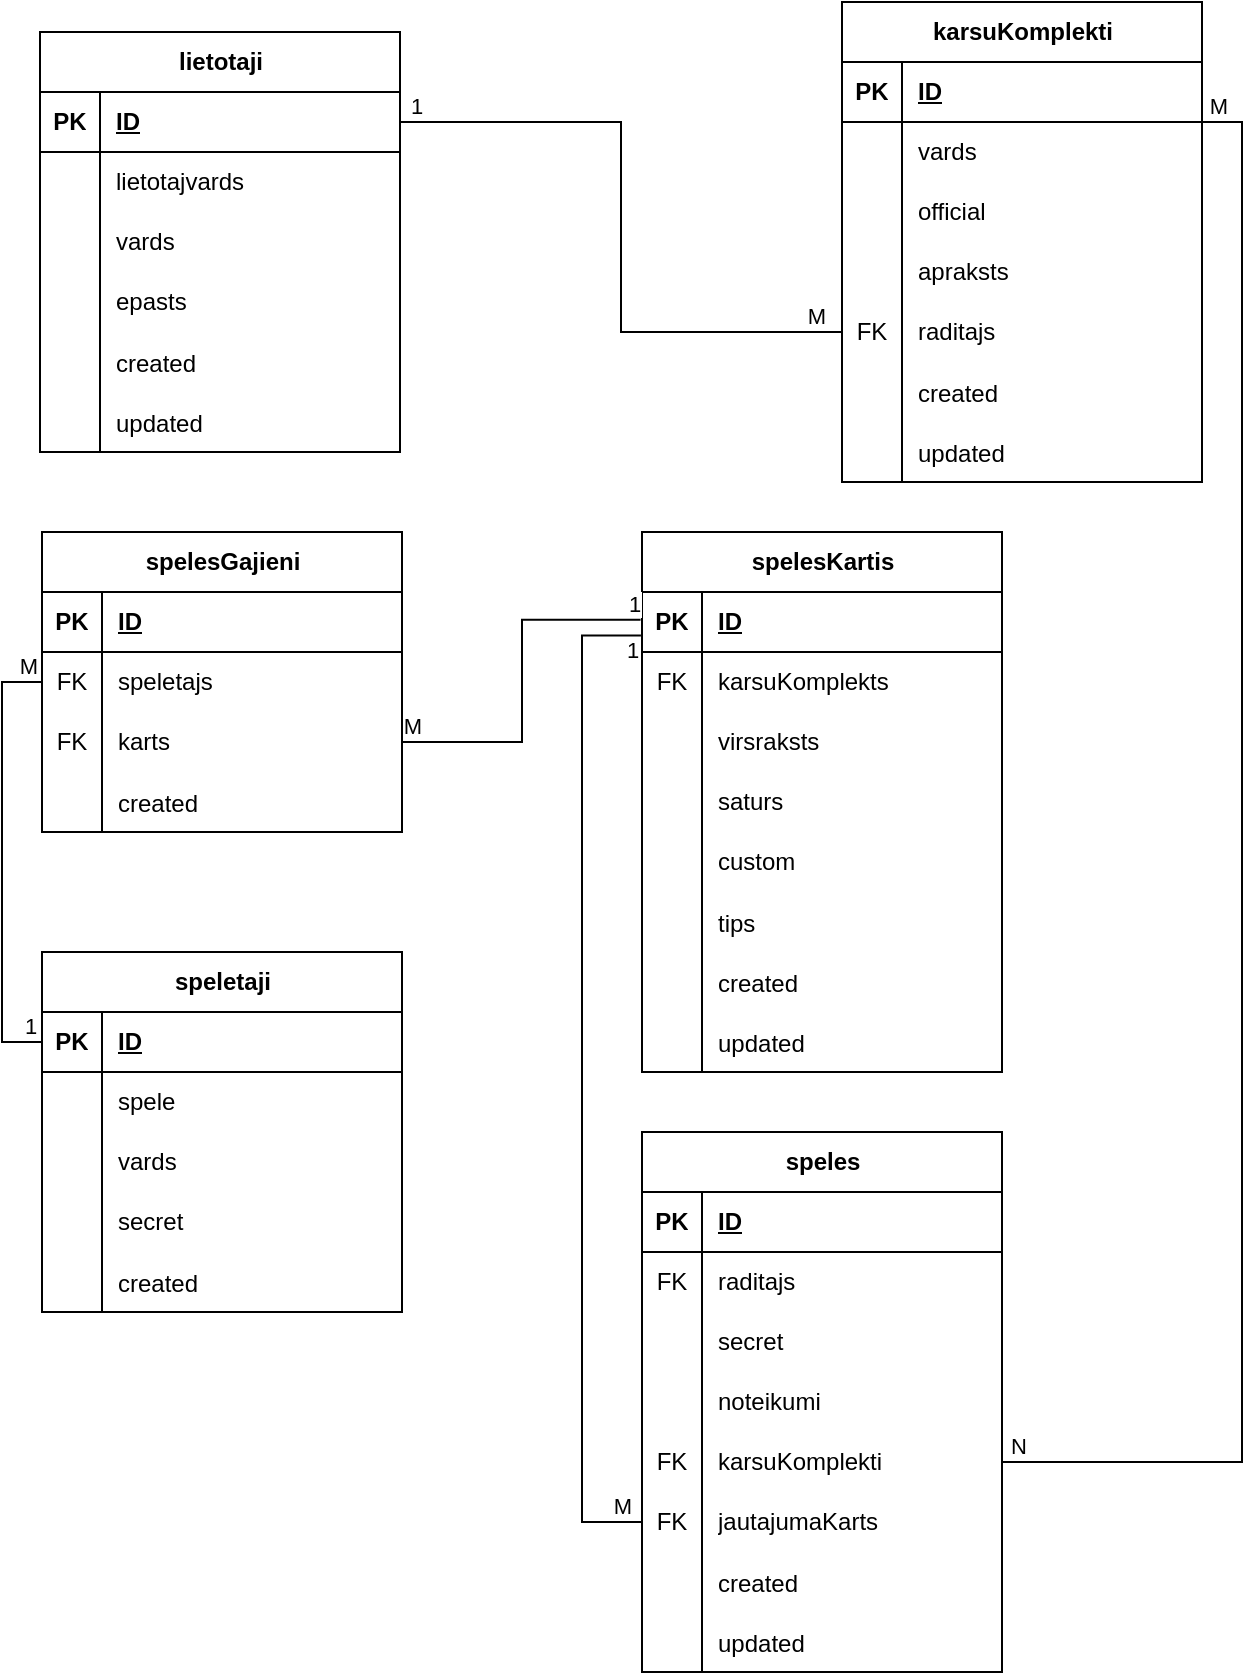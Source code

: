 <mxfile version="22.1.3" type="github">
  <diagram name="Page-1" id="EXvk1av4QzbM2JEnsB6L">
    <mxGraphModel dx="2049" dy="1174" grid="1" gridSize="10" guides="1" tooltips="1" connect="1" arrows="1" fold="1" page="1" pageScale="1" pageWidth="850" pageHeight="1100" math="0" shadow="0">
      <root>
        <mxCell id="0" />
        <mxCell id="1" parent="0" />
        <mxCell id="kJWyibOZ3onQmfDaFKH7-1" value="lietotaji" style="shape=table;startSize=30;container=1;collapsible=1;childLayout=tableLayout;fixedRows=1;rowLines=0;fontStyle=1;align=center;resizeLast=1;html=1;" vertex="1" parent="1">
          <mxGeometry x="99" y="200" width="180" height="210" as="geometry" />
        </mxCell>
        <mxCell id="kJWyibOZ3onQmfDaFKH7-2" value="" style="shape=tableRow;horizontal=0;startSize=0;swimlaneHead=0;swimlaneBody=0;fillColor=none;collapsible=0;dropTarget=0;points=[[0,0.5],[1,0.5]];portConstraint=eastwest;top=0;left=0;right=0;bottom=1;" vertex="1" parent="kJWyibOZ3onQmfDaFKH7-1">
          <mxGeometry y="30" width="180" height="30" as="geometry" />
        </mxCell>
        <mxCell id="kJWyibOZ3onQmfDaFKH7-3" value="PK" style="shape=partialRectangle;connectable=0;fillColor=none;top=0;left=0;bottom=0;right=0;fontStyle=1;overflow=hidden;whiteSpace=wrap;html=1;" vertex="1" parent="kJWyibOZ3onQmfDaFKH7-2">
          <mxGeometry width="30" height="30" as="geometry">
            <mxRectangle width="30" height="30" as="alternateBounds" />
          </mxGeometry>
        </mxCell>
        <mxCell id="kJWyibOZ3onQmfDaFKH7-4" value="ID" style="shape=partialRectangle;connectable=0;fillColor=none;top=0;left=0;bottom=0;right=0;align=left;spacingLeft=6;fontStyle=5;overflow=hidden;whiteSpace=wrap;html=1;" vertex="1" parent="kJWyibOZ3onQmfDaFKH7-2">
          <mxGeometry x="30" width="150" height="30" as="geometry">
            <mxRectangle width="150" height="30" as="alternateBounds" />
          </mxGeometry>
        </mxCell>
        <mxCell id="kJWyibOZ3onQmfDaFKH7-5" value="" style="shape=tableRow;horizontal=0;startSize=0;swimlaneHead=0;swimlaneBody=0;fillColor=none;collapsible=0;dropTarget=0;points=[[0,0.5],[1,0.5]];portConstraint=eastwest;top=0;left=0;right=0;bottom=0;" vertex="1" parent="kJWyibOZ3onQmfDaFKH7-1">
          <mxGeometry y="60" width="180" height="30" as="geometry" />
        </mxCell>
        <mxCell id="kJWyibOZ3onQmfDaFKH7-6" value="" style="shape=partialRectangle;connectable=0;fillColor=none;top=0;left=0;bottom=0;right=0;editable=1;overflow=hidden;whiteSpace=wrap;html=1;" vertex="1" parent="kJWyibOZ3onQmfDaFKH7-5">
          <mxGeometry width="30" height="30" as="geometry">
            <mxRectangle width="30" height="30" as="alternateBounds" />
          </mxGeometry>
        </mxCell>
        <mxCell id="kJWyibOZ3onQmfDaFKH7-7" value="lietotajvards&lt;span style=&quot;white-space: pre;&quot;&gt;&#x9;&lt;/span&gt;" style="shape=partialRectangle;connectable=0;fillColor=none;top=0;left=0;bottom=0;right=0;align=left;spacingLeft=6;overflow=hidden;whiteSpace=wrap;html=1;" vertex="1" parent="kJWyibOZ3onQmfDaFKH7-5">
          <mxGeometry x="30" width="150" height="30" as="geometry">
            <mxRectangle width="150" height="30" as="alternateBounds" />
          </mxGeometry>
        </mxCell>
        <mxCell id="kJWyibOZ3onQmfDaFKH7-8" value="" style="shape=tableRow;horizontal=0;startSize=0;swimlaneHead=0;swimlaneBody=0;fillColor=none;collapsible=0;dropTarget=0;points=[[0,0.5],[1,0.5]];portConstraint=eastwest;top=0;left=0;right=0;bottom=0;" vertex="1" parent="kJWyibOZ3onQmfDaFKH7-1">
          <mxGeometry y="90" width="180" height="30" as="geometry" />
        </mxCell>
        <mxCell id="kJWyibOZ3onQmfDaFKH7-9" value="" style="shape=partialRectangle;connectable=0;fillColor=none;top=0;left=0;bottom=0;right=0;editable=1;overflow=hidden;whiteSpace=wrap;html=1;" vertex="1" parent="kJWyibOZ3onQmfDaFKH7-8">
          <mxGeometry width="30" height="30" as="geometry">
            <mxRectangle width="30" height="30" as="alternateBounds" />
          </mxGeometry>
        </mxCell>
        <mxCell id="kJWyibOZ3onQmfDaFKH7-10" value="vards" style="shape=partialRectangle;connectable=0;fillColor=none;top=0;left=0;bottom=0;right=0;align=left;spacingLeft=6;overflow=hidden;whiteSpace=wrap;html=1;" vertex="1" parent="kJWyibOZ3onQmfDaFKH7-8">
          <mxGeometry x="30" width="150" height="30" as="geometry">
            <mxRectangle width="150" height="30" as="alternateBounds" />
          </mxGeometry>
        </mxCell>
        <mxCell id="kJWyibOZ3onQmfDaFKH7-11" value="" style="shape=tableRow;horizontal=0;startSize=0;swimlaneHead=0;swimlaneBody=0;fillColor=none;collapsible=0;dropTarget=0;points=[[0,0.5],[1,0.5]];portConstraint=eastwest;top=0;left=0;right=0;bottom=0;" vertex="1" parent="kJWyibOZ3onQmfDaFKH7-1">
          <mxGeometry y="120" width="180" height="30" as="geometry" />
        </mxCell>
        <mxCell id="kJWyibOZ3onQmfDaFKH7-12" value="" style="shape=partialRectangle;connectable=0;fillColor=none;top=0;left=0;bottom=0;right=0;editable=1;overflow=hidden;whiteSpace=wrap;html=1;" vertex="1" parent="kJWyibOZ3onQmfDaFKH7-11">
          <mxGeometry width="30" height="30" as="geometry">
            <mxRectangle width="30" height="30" as="alternateBounds" />
          </mxGeometry>
        </mxCell>
        <mxCell id="kJWyibOZ3onQmfDaFKH7-13" value="epasts" style="shape=partialRectangle;connectable=0;fillColor=none;top=0;left=0;bottom=0;right=0;align=left;spacingLeft=6;overflow=hidden;whiteSpace=wrap;html=1;" vertex="1" parent="kJWyibOZ3onQmfDaFKH7-11">
          <mxGeometry x="30" width="150" height="30" as="geometry">
            <mxRectangle width="150" height="30" as="alternateBounds" />
          </mxGeometry>
        </mxCell>
        <mxCell id="kJWyibOZ3onQmfDaFKH7-14" value="" style="shape=tableRow;horizontal=0;startSize=0;swimlaneHead=0;swimlaneBody=0;fillColor=none;collapsible=0;dropTarget=0;points=[[0,0.5],[1,0.5]];portConstraint=eastwest;top=0;left=0;right=0;bottom=0;" vertex="1" parent="kJWyibOZ3onQmfDaFKH7-1">
          <mxGeometry y="150" width="180" height="30" as="geometry" />
        </mxCell>
        <mxCell id="kJWyibOZ3onQmfDaFKH7-15" value="" style="shape=partialRectangle;connectable=0;fillColor=none;top=0;left=0;bottom=0;right=0;editable=1;overflow=hidden;" vertex="1" parent="kJWyibOZ3onQmfDaFKH7-14">
          <mxGeometry width="30" height="30" as="geometry">
            <mxRectangle width="30" height="30" as="alternateBounds" />
          </mxGeometry>
        </mxCell>
        <mxCell id="kJWyibOZ3onQmfDaFKH7-16" value="created" style="shape=partialRectangle;connectable=0;fillColor=none;top=0;left=0;bottom=0;right=0;align=left;spacingLeft=6;overflow=hidden;" vertex="1" parent="kJWyibOZ3onQmfDaFKH7-14">
          <mxGeometry x="30" width="150" height="30" as="geometry">
            <mxRectangle width="150" height="30" as="alternateBounds" />
          </mxGeometry>
        </mxCell>
        <mxCell id="kJWyibOZ3onQmfDaFKH7-17" value="" style="shape=tableRow;horizontal=0;startSize=0;swimlaneHead=0;swimlaneBody=0;fillColor=none;collapsible=0;dropTarget=0;points=[[0,0.5],[1,0.5]];portConstraint=eastwest;top=0;left=0;right=0;bottom=0;" vertex="1" parent="kJWyibOZ3onQmfDaFKH7-1">
          <mxGeometry y="180" width="180" height="30" as="geometry" />
        </mxCell>
        <mxCell id="kJWyibOZ3onQmfDaFKH7-18" value="" style="shape=partialRectangle;connectable=0;fillColor=none;top=0;left=0;bottom=0;right=0;editable=1;overflow=hidden;" vertex="1" parent="kJWyibOZ3onQmfDaFKH7-17">
          <mxGeometry width="30" height="30" as="geometry">
            <mxRectangle width="30" height="30" as="alternateBounds" />
          </mxGeometry>
        </mxCell>
        <mxCell id="kJWyibOZ3onQmfDaFKH7-19" value="updated" style="shape=partialRectangle;connectable=0;fillColor=none;top=0;left=0;bottom=0;right=0;align=left;spacingLeft=6;overflow=hidden;" vertex="1" parent="kJWyibOZ3onQmfDaFKH7-17">
          <mxGeometry x="30" width="150" height="30" as="geometry">
            <mxRectangle width="150" height="30" as="alternateBounds" />
          </mxGeometry>
        </mxCell>
        <mxCell id="kJWyibOZ3onQmfDaFKH7-20" value="karsuKomplekti" style="shape=table;startSize=30;container=1;collapsible=1;childLayout=tableLayout;fixedRows=1;rowLines=0;fontStyle=1;align=center;resizeLast=1;html=1;" vertex="1" parent="1">
          <mxGeometry x="500" y="185" width="180" height="240" as="geometry" />
        </mxCell>
        <mxCell id="kJWyibOZ3onQmfDaFKH7-21" value="" style="shape=tableRow;horizontal=0;startSize=0;swimlaneHead=0;swimlaneBody=0;fillColor=none;collapsible=0;dropTarget=0;points=[[0,0.5],[1,0.5]];portConstraint=eastwest;top=0;left=0;right=0;bottom=1;" vertex="1" parent="kJWyibOZ3onQmfDaFKH7-20">
          <mxGeometry y="30" width="180" height="30" as="geometry" />
        </mxCell>
        <mxCell id="kJWyibOZ3onQmfDaFKH7-22" value="PK" style="shape=partialRectangle;connectable=0;fillColor=none;top=0;left=0;bottom=0;right=0;fontStyle=1;overflow=hidden;whiteSpace=wrap;html=1;" vertex="1" parent="kJWyibOZ3onQmfDaFKH7-21">
          <mxGeometry width="30" height="30" as="geometry">
            <mxRectangle width="30" height="30" as="alternateBounds" />
          </mxGeometry>
        </mxCell>
        <mxCell id="kJWyibOZ3onQmfDaFKH7-23" value="ID" style="shape=partialRectangle;connectable=0;fillColor=none;top=0;left=0;bottom=0;right=0;align=left;spacingLeft=6;fontStyle=5;overflow=hidden;whiteSpace=wrap;html=1;" vertex="1" parent="kJWyibOZ3onQmfDaFKH7-21">
          <mxGeometry x="30" width="150" height="30" as="geometry">
            <mxRectangle width="150" height="30" as="alternateBounds" />
          </mxGeometry>
        </mxCell>
        <mxCell id="kJWyibOZ3onQmfDaFKH7-24" value="" style="shape=tableRow;horizontal=0;startSize=0;swimlaneHead=0;swimlaneBody=0;fillColor=none;collapsible=0;dropTarget=0;points=[[0,0.5],[1,0.5]];portConstraint=eastwest;top=0;left=0;right=0;bottom=0;" vertex="1" parent="kJWyibOZ3onQmfDaFKH7-20">
          <mxGeometry y="60" width="180" height="30" as="geometry" />
        </mxCell>
        <mxCell id="kJWyibOZ3onQmfDaFKH7-25" value="" style="shape=partialRectangle;connectable=0;fillColor=none;top=0;left=0;bottom=0;right=0;editable=1;overflow=hidden;whiteSpace=wrap;html=1;" vertex="1" parent="kJWyibOZ3onQmfDaFKH7-24">
          <mxGeometry width="30" height="30" as="geometry">
            <mxRectangle width="30" height="30" as="alternateBounds" />
          </mxGeometry>
        </mxCell>
        <mxCell id="kJWyibOZ3onQmfDaFKH7-26" value="vards" style="shape=partialRectangle;connectable=0;fillColor=none;top=0;left=0;bottom=0;right=0;align=left;spacingLeft=6;overflow=hidden;whiteSpace=wrap;html=1;" vertex="1" parent="kJWyibOZ3onQmfDaFKH7-24">
          <mxGeometry x="30" width="150" height="30" as="geometry">
            <mxRectangle width="150" height="30" as="alternateBounds" />
          </mxGeometry>
        </mxCell>
        <mxCell id="kJWyibOZ3onQmfDaFKH7-27" value="" style="shape=tableRow;horizontal=0;startSize=0;swimlaneHead=0;swimlaneBody=0;fillColor=none;collapsible=0;dropTarget=0;points=[[0,0.5],[1,0.5]];portConstraint=eastwest;top=0;left=0;right=0;bottom=0;" vertex="1" parent="kJWyibOZ3onQmfDaFKH7-20">
          <mxGeometry y="90" width="180" height="30" as="geometry" />
        </mxCell>
        <mxCell id="kJWyibOZ3onQmfDaFKH7-28" value="" style="shape=partialRectangle;connectable=0;fillColor=none;top=0;left=0;bottom=0;right=0;editable=1;overflow=hidden;whiteSpace=wrap;html=1;" vertex="1" parent="kJWyibOZ3onQmfDaFKH7-27">
          <mxGeometry width="30" height="30" as="geometry">
            <mxRectangle width="30" height="30" as="alternateBounds" />
          </mxGeometry>
        </mxCell>
        <mxCell id="kJWyibOZ3onQmfDaFKH7-29" value="official" style="shape=partialRectangle;connectable=0;fillColor=none;top=0;left=0;bottom=0;right=0;align=left;spacingLeft=6;overflow=hidden;whiteSpace=wrap;html=1;" vertex="1" parent="kJWyibOZ3onQmfDaFKH7-27">
          <mxGeometry x="30" width="150" height="30" as="geometry">
            <mxRectangle width="150" height="30" as="alternateBounds" />
          </mxGeometry>
        </mxCell>
        <mxCell id="kJWyibOZ3onQmfDaFKH7-30" value="" style="shape=tableRow;horizontal=0;startSize=0;swimlaneHead=0;swimlaneBody=0;fillColor=none;collapsible=0;dropTarget=0;points=[[0,0.5],[1,0.5]];portConstraint=eastwest;top=0;left=0;right=0;bottom=0;" vertex="1" parent="kJWyibOZ3onQmfDaFKH7-20">
          <mxGeometry y="120" width="180" height="30" as="geometry" />
        </mxCell>
        <mxCell id="kJWyibOZ3onQmfDaFKH7-31" value="" style="shape=partialRectangle;connectable=0;fillColor=none;top=0;left=0;bottom=0;right=0;editable=1;overflow=hidden;whiteSpace=wrap;html=1;" vertex="1" parent="kJWyibOZ3onQmfDaFKH7-30">
          <mxGeometry width="30" height="30" as="geometry">
            <mxRectangle width="30" height="30" as="alternateBounds" />
          </mxGeometry>
        </mxCell>
        <mxCell id="kJWyibOZ3onQmfDaFKH7-32" value="apraksts" style="shape=partialRectangle;connectable=0;fillColor=none;top=0;left=0;bottom=0;right=0;align=left;spacingLeft=6;overflow=hidden;whiteSpace=wrap;html=1;" vertex="1" parent="kJWyibOZ3onQmfDaFKH7-30">
          <mxGeometry x="30" width="150" height="30" as="geometry">
            <mxRectangle width="150" height="30" as="alternateBounds" />
          </mxGeometry>
        </mxCell>
        <mxCell id="kJWyibOZ3onQmfDaFKH7-33" value="" style="shape=tableRow;horizontal=0;startSize=0;swimlaneHead=0;swimlaneBody=0;fillColor=none;collapsible=0;dropTarget=0;points=[[0,0.5],[1,0.5]];portConstraint=eastwest;top=0;left=0;right=0;bottom=0;" vertex="1" parent="kJWyibOZ3onQmfDaFKH7-20">
          <mxGeometry y="150" width="180" height="30" as="geometry" />
        </mxCell>
        <mxCell id="kJWyibOZ3onQmfDaFKH7-34" value="FK" style="shape=partialRectangle;connectable=0;fillColor=none;top=0;left=0;bottom=0;right=0;fontStyle=0;overflow=hidden;whiteSpace=wrap;html=1;" vertex="1" parent="kJWyibOZ3onQmfDaFKH7-33">
          <mxGeometry width="30" height="30" as="geometry">
            <mxRectangle width="30" height="30" as="alternateBounds" />
          </mxGeometry>
        </mxCell>
        <mxCell id="kJWyibOZ3onQmfDaFKH7-35" value="raditajs" style="shape=partialRectangle;connectable=0;fillColor=none;top=0;left=0;bottom=0;right=0;align=left;spacingLeft=6;fontStyle=0;overflow=hidden;whiteSpace=wrap;html=1;" vertex="1" parent="kJWyibOZ3onQmfDaFKH7-33">
          <mxGeometry x="30" width="150" height="30" as="geometry">
            <mxRectangle width="150" height="30" as="alternateBounds" />
          </mxGeometry>
        </mxCell>
        <mxCell id="kJWyibOZ3onQmfDaFKH7-162" value="" style="shape=tableRow;horizontal=0;startSize=0;swimlaneHead=0;swimlaneBody=0;fillColor=none;collapsible=0;dropTarget=0;points=[[0,0.5],[1,0.5]];portConstraint=eastwest;top=0;left=0;right=0;bottom=0;" vertex="1" parent="kJWyibOZ3onQmfDaFKH7-20">
          <mxGeometry y="180" width="180" height="30" as="geometry" />
        </mxCell>
        <mxCell id="kJWyibOZ3onQmfDaFKH7-163" value="" style="shape=partialRectangle;connectable=0;fillColor=none;top=0;left=0;bottom=0;right=0;editable=1;overflow=hidden;" vertex="1" parent="kJWyibOZ3onQmfDaFKH7-162">
          <mxGeometry width="30" height="30" as="geometry">
            <mxRectangle width="30" height="30" as="alternateBounds" />
          </mxGeometry>
        </mxCell>
        <mxCell id="kJWyibOZ3onQmfDaFKH7-164" value="created" style="shape=partialRectangle;connectable=0;fillColor=none;top=0;left=0;bottom=0;right=0;align=left;spacingLeft=6;overflow=hidden;" vertex="1" parent="kJWyibOZ3onQmfDaFKH7-162">
          <mxGeometry x="30" width="150" height="30" as="geometry">
            <mxRectangle width="150" height="30" as="alternateBounds" />
          </mxGeometry>
        </mxCell>
        <mxCell id="kJWyibOZ3onQmfDaFKH7-165" value="" style="shape=tableRow;horizontal=0;startSize=0;swimlaneHead=0;swimlaneBody=0;fillColor=none;collapsible=0;dropTarget=0;points=[[0,0.5],[1,0.5]];portConstraint=eastwest;top=0;left=0;right=0;bottom=0;" vertex="1" parent="kJWyibOZ3onQmfDaFKH7-20">
          <mxGeometry y="210" width="180" height="30" as="geometry" />
        </mxCell>
        <mxCell id="kJWyibOZ3onQmfDaFKH7-166" value="" style="shape=partialRectangle;connectable=0;fillColor=none;top=0;left=0;bottom=0;right=0;editable=1;overflow=hidden;" vertex="1" parent="kJWyibOZ3onQmfDaFKH7-165">
          <mxGeometry width="30" height="30" as="geometry">
            <mxRectangle width="30" height="30" as="alternateBounds" />
          </mxGeometry>
        </mxCell>
        <mxCell id="kJWyibOZ3onQmfDaFKH7-167" value="updated" style="shape=partialRectangle;connectable=0;fillColor=none;top=0;left=0;bottom=0;right=0;align=left;spacingLeft=6;overflow=hidden;" vertex="1" parent="kJWyibOZ3onQmfDaFKH7-165">
          <mxGeometry x="30" width="150" height="30" as="geometry">
            <mxRectangle width="150" height="30" as="alternateBounds" />
          </mxGeometry>
        </mxCell>
        <mxCell id="kJWyibOZ3onQmfDaFKH7-36" style="edgeStyle=orthogonalEdgeStyle;rounded=0;orthogonalLoop=1;jettySize=auto;html=1;entryX=1;entryY=0.5;entryDx=0;entryDy=0;endArrow=none;endFill=0;" edge="1" parent="1" source="kJWyibOZ3onQmfDaFKH7-33" target="kJWyibOZ3onQmfDaFKH7-2">
          <mxGeometry relative="1" as="geometry" />
        </mxCell>
        <mxCell id="kJWyibOZ3onQmfDaFKH7-127" value="1" style="edgeLabel;html=1;align=center;verticalAlign=middle;resizable=0;points=[];" vertex="1" connectable="0" parent="kJWyibOZ3onQmfDaFKH7-36">
          <mxGeometry x="0.92" relative="1" as="geometry">
            <mxPoint x="-5" y="-8" as="offset" />
          </mxGeometry>
        </mxCell>
        <mxCell id="kJWyibOZ3onQmfDaFKH7-128" value="M" style="edgeLabel;html=1;align=center;verticalAlign=middle;resizable=0;points=[];" vertex="1" connectable="0" parent="kJWyibOZ3onQmfDaFKH7-36">
          <mxGeometry x="-0.882" relative="1" as="geometry">
            <mxPoint x="6" y="-8" as="offset" />
          </mxGeometry>
        </mxCell>
        <mxCell id="kJWyibOZ3onQmfDaFKH7-37" value="spelesGajieni" style="shape=table;startSize=30;container=1;collapsible=1;childLayout=tableLayout;fixedRows=1;rowLines=0;fontStyle=1;align=center;resizeLast=1;html=1;" vertex="1" parent="1">
          <mxGeometry x="100" y="450" width="180" height="150" as="geometry" />
        </mxCell>
        <mxCell id="kJWyibOZ3onQmfDaFKH7-38" value="" style="shape=tableRow;horizontal=0;startSize=0;swimlaneHead=0;swimlaneBody=0;fillColor=none;collapsible=0;dropTarget=0;points=[[0,0.5],[1,0.5]];portConstraint=eastwest;top=0;left=0;right=0;bottom=1;" vertex="1" parent="kJWyibOZ3onQmfDaFKH7-37">
          <mxGeometry y="30" width="180" height="30" as="geometry" />
        </mxCell>
        <mxCell id="kJWyibOZ3onQmfDaFKH7-39" value="PK" style="shape=partialRectangle;connectable=0;fillColor=none;top=0;left=0;bottom=0;right=0;fontStyle=1;overflow=hidden;whiteSpace=wrap;html=1;" vertex="1" parent="kJWyibOZ3onQmfDaFKH7-38">
          <mxGeometry width="30" height="30" as="geometry">
            <mxRectangle width="30" height="30" as="alternateBounds" />
          </mxGeometry>
        </mxCell>
        <mxCell id="kJWyibOZ3onQmfDaFKH7-40" value="ID" style="shape=partialRectangle;connectable=0;fillColor=none;top=0;left=0;bottom=0;right=0;align=left;spacingLeft=6;fontStyle=5;overflow=hidden;whiteSpace=wrap;html=1;" vertex="1" parent="kJWyibOZ3onQmfDaFKH7-38">
          <mxGeometry x="30" width="150" height="30" as="geometry">
            <mxRectangle width="150" height="30" as="alternateBounds" />
          </mxGeometry>
        </mxCell>
        <mxCell id="kJWyibOZ3onQmfDaFKH7-53" value="" style="shape=tableRow;horizontal=0;startSize=0;swimlaneHead=0;swimlaneBody=0;fillColor=none;collapsible=0;dropTarget=0;points=[[0,0.5],[1,0.5]];portConstraint=eastwest;top=0;left=0;right=0;bottom=0;" vertex="1" parent="kJWyibOZ3onQmfDaFKH7-37">
          <mxGeometry y="60" width="180" height="30" as="geometry" />
        </mxCell>
        <mxCell id="kJWyibOZ3onQmfDaFKH7-54" value="FK" style="shape=partialRectangle;connectable=0;fillColor=none;top=0;left=0;bottom=0;right=0;fontStyle=0;overflow=hidden;whiteSpace=wrap;html=1;" vertex="1" parent="kJWyibOZ3onQmfDaFKH7-53">
          <mxGeometry width="30" height="30" as="geometry">
            <mxRectangle width="30" height="30" as="alternateBounds" />
          </mxGeometry>
        </mxCell>
        <mxCell id="kJWyibOZ3onQmfDaFKH7-55" value="speletajs" style="shape=partialRectangle;connectable=0;fillColor=none;top=0;left=0;bottom=0;right=0;align=left;spacingLeft=6;fontStyle=0;overflow=hidden;whiteSpace=wrap;html=1;" vertex="1" parent="kJWyibOZ3onQmfDaFKH7-53">
          <mxGeometry x="30" width="150" height="30" as="geometry">
            <mxRectangle width="150" height="30" as="alternateBounds" />
          </mxGeometry>
        </mxCell>
        <mxCell id="kJWyibOZ3onQmfDaFKH7-56" value="" style="shape=tableRow;horizontal=0;startSize=0;swimlaneHead=0;swimlaneBody=0;fillColor=none;collapsible=0;dropTarget=0;points=[[0,0.5],[1,0.5]];portConstraint=eastwest;top=0;left=0;right=0;bottom=0;" vertex="1" parent="kJWyibOZ3onQmfDaFKH7-37">
          <mxGeometry y="90" width="180" height="30" as="geometry" />
        </mxCell>
        <mxCell id="kJWyibOZ3onQmfDaFKH7-57" value="FK" style="shape=partialRectangle;connectable=0;fillColor=none;top=0;left=0;bottom=0;right=0;fontStyle=0;overflow=hidden;whiteSpace=wrap;html=1;" vertex="1" parent="kJWyibOZ3onQmfDaFKH7-56">
          <mxGeometry width="30" height="30" as="geometry">
            <mxRectangle width="30" height="30" as="alternateBounds" />
          </mxGeometry>
        </mxCell>
        <mxCell id="kJWyibOZ3onQmfDaFKH7-58" value="karts" style="shape=partialRectangle;connectable=0;fillColor=none;top=0;left=0;bottom=0;right=0;align=left;spacingLeft=6;fontStyle=0;overflow=hidden;whiteSpace=wrap;html=1;" vertex="1" parent="kJWyibOZ3onQmfDaFKH7-56">
          <mxGeometry x="30" width="150" height="30" as="geometry">
            <mxRectangle width="150" height="30" as="alternateBounds" />
          </mxGeometry>
        </mxCell>
        <mxCell id="kJWyibOZ3onQmfDaFKH7-171" value="" style="shape=tableRow;horizontal=0;startSize=0;swimlaneHead=0;swimlaneBody=0;fillColor=none;collapsible=0;dropTarget=0;points=[[0,0.5],[1,0.5]];portConstraint=eastwest;top=0;left=0;right=0;bottom=0;" vertex="1" parent="kJWyibOZ3onQmfDaFKH7-37">
          <mxGeometry y="120" width="180" height="30" as="geometry" />
        </mxCell>
        <mxCell id="kJWyibOZ3onQmfDaFKH7-172" value="" style="shape=partialRectangle;connectable=0;fillColor=none;top=0;left=0;bottom=0;right=0;editable=1;overflow=hidden;" vertex="1" parent="kJWyibOZ3onQmfDaFKH7-171">
          <mxGeometry width="30" height="30" as="geometry">
            <mxRectangle width="30" height="30" as="alternateBounds" />
          </mxGeometry>
        </mxCell>
        <mxCell id="kJWyibOZ3onQmfDaFKH7-173" value="created" style="shape=partialRectangle;connectable=0;fillColor=none;top=0;left=0;bottom=0;right=0;align=left;spacingLeft=6;overflow=hidden;" vertex="1" parent="kJWyibOZ3onQmfDaFKH7-171">
          <mxGeometry x="30" width="150" height="30" as="geometry">
            <mxRectangle width="150" height="30" as="alternateBounds" />
          </mxGeometry>
        </mxCell>
        <mxCell id="kJWyibOZ3onQmfDaFKH7-61" value="speletaji" style="shape=table;startSize=30;container=1;collapsible=1;childLayout=tableLayout;fixedRows=1;rowLines=0;fontStyle=1;align=center;resizeLast=1;html=1;" vertex="1" parent="1">
          <mxGeometry x="100" y="660" width="180" height="180" as="geometry" />
        </mxCell>
        <mxCell id="kJWyibOZ3onQmfDaFKH7-62" value="" style="shape=tableRow;horizontal=0;startSize=0;swimlaneHead=0;swimlaneBody=0;fillColor=none;collapsible=0;dropTarget=0;points=[[0,0.5],[1,0.5]];portConstraint=eastwest;top=0;left=0;right=0;bottom=1;" vertex="1" parent="kJWyibOZ3onQmfDaFKH7-61">
          <mxGeometry y="30" width="180" height="30" as="geometry" />
        </mxCell>
        <mxCell id="kJWyibOZ3onQmfDaFKH7-63" value="PK" style="shape=partialRectangle;connectable=0;fillColor=none;top=0;left=0;bottom=0;right=0;fontStyle=1;overflow=hidden;whiteSpace=wrap;html=1;" vertex="1" parent="kJWyibOZ3onQmfDaFKH7-62">
          <mxGeometry width="30" height="30" as="geometry">
            <mxRectangle width="30" height="30" as="alternateBounds" />
          </mxGeometry>
        </mxCell>
        <mxCell id="kJWyibOZ3onQmfDaFKH7-64" value="ID" style="shape=partialRectangle;connectable=0;fillColor=none;top=0;left=0;bottom=0;right=0;align=left;spacingLeft=6;fontStyle=5;overflow=hidden;whiteSpace=wrap;html=1;" vertex="1" parent="kJWyibOZ3onQmfDaFKH7-62">
          <mxGeometry x="30" width="150" height="30" as="geometry">
            <mxRectangle width="150" height="30" as="alternateBounds" />
          </mxGeometry>
        </mxCell>
        <mxCell id="kJWyibOZ3onQmfDaFKH7-65" value="" style="shape=tableRow;horizontal=0;startSize=0;swimlaneHead=0;swimlaneBody=0;fillColor=none;collapsible=0;dropTarget=0;points=[[0,0.5],[1,0.5]];portConstraint=eastwest;top=0;left=0;right=0;bottom=0;" vertex="1" parent="kJWyibOZ3onQmfDaFKH7-61">
          <mxGeometry y="60" width="180" height="30" as="geometry" />
        </mxCell>
        <mxCell id="kJWyibOZ3onQmfDaFKH7-66" value="" style="shape=partialRectangle;connectable=0;fillColor=none;top=0;left=0;bottom=0;right=0;editable=1;overflow=hidden;whiteSpace=wrap;html=1;" vertex="1" parent="kJWyibOZ3onQmfDaFKH7-65">
          <mxGeometry width="30" height="30" as="geometry">
            <mxRectangle width="30" height="30" as="alternateBounds" />
          </mxGeometry>
        </mxCell>
        <mxCell id="kJWyibOZ3onQmfDaFKH7-67" value="spele" style="shape=partialRectangle;connectable=0;fillColor=none;top=0;left=0;bottom=0;right=0;align=left;spacingLeft=6;overflow=hidden;whiteSpace=wrap;html=1;" vertex="1" parent="kJWyibOZ3onQmfDaFKH7-65">
          <mxGeometry x="30" width="150" height="30" as="geometry">
            <mxRectangle width="150" height="30" as="alternateBounds" />
          </mxGeometry>
        </mxCell>
        <mxCell id="kJWyibOZ3onQmfDaFKH7-68" value="" style="shape=tableRow;horizontal=0;startSize=0;swimlaneHead=0;swimlaneBody=0;fillColor=none;collapsible=0;dropTarget=0;points=[[0,0.5],[1,0.5]];portConstraint=eastwest;top=0;left=0;right=0;bottom=0;" vertex="1" parent="kJWyibOZ3onQmfDaFKH7-61">
          <mxGeometry y="90" width="180" height="30" as="geometry" />
        </mxCell>
        <mxCell id="kJWyibOZ3onQmfDaFKH7-69" value="" style="shape=partialRectangle;connectable=0;fillColor=none;top=0;left=0;bottom=0;right=0;editable=1;overflow=hidden;whiteSpace=wrap;html=1;" vertex="1" parent="kJWyibOZ3onQmfDaFKH7-68">
          <mxGeometry width="30" height="30" as="geometry">
            <mxRectangle width="30" height="30" as="alternateBounds" />
          </mxGeometry>
        </mxCell>
        <mxCell id="kJWyibOZ3onQmfDaFKH7-70" value="vards" style="shape=partialRectangle;connectable=0;fillColor=none;top=0;left=0;bottom=0;right=0;align=left;spacingLeft=6;overflow=hidden;whiteSpace=wrap;html=1;" vertex="1" parent="kJWyibOZ3onQmfDaFKH7-68">
          <mxGeometry x="30" width="150" height="30" as="geometry">
            <mxRectangle width="150" height="30" as="alternateBounds" />
          </mxGeometry>
        </mxCell>
        <mxCell id="kJWyibOZ3onQmfDaFKH7-71" value="" style="shape=tableRow;horizontal=0;startSize=0;swimlaneHead=0;swimlaneBody=0;fillColor=none;collapsible=0;dropTarget=0;points=[[0,0.5],[1,0.5]];portConstraint=eastwest;top=0;left=0;right=0;bottom=0;" vertex="1" parent="kJWyibOZ3onQmfDaFKH7-61">
          <mxGeometry y="120" width="180" height="30" as="geometry" />
        </mxCell>
        <mxCell id="kJWyibOZ3onQmfDaFKH7-72" value="" style="shape=partialRectangle;connectable=0;fillColor=none;top=0;left=0;bottom=0;right=0;editable=1;overflow=hidden;whiteSpace=wrap;html=1;" vertex="1" parent="kJWyibOZ3onQmfDaFKH7-71">
          <mxGeometry width="30" height="30" as="geometry">
            <mxRectangle width="30" height="30" as="alternateBounds" />
          </mxGeometry>
        </mxCell>
        <mxCell id="kJWyibOZ3onQmfDaFKH7-73" value="secret" style="shape=partialRectangle;connectable=0;fillColor=none;top=0;left=0;bottom=0;right=0;align=left;spacingLeft=6;overflow=hidden;whiteSpace=wrap;html=1;" vertex="1" parent="kJWyibOZ3onQmfDaFKH7-71">
          <mxGeometry x="30" width="150" height="30" as="geometry">
            <mxRectangle width="150" height="30" as="alternateBounds" />
          </mxGeometry>
        </mxCell>
        <mxCell id="kJWyibOZ3onQmfDaFKH7-141" value="" style="shape=tableRow;horizontal=0;startSize=0;swimlaneHead=0;swimlaneBody=0;fillColor=none;collapsible=0;dropTarget=0;points=[[0,0.5],[1,0.5]];portConstraint=eastwest;top=0;left=0;right=0;bottom=0;" vertex="1" parent="kJWyibOZ3onQmfDaFKH7-61">
          <mxGeometry y="150" width="180" height="30" as="geometry" />
        </mxCell>
        <mxCell id="kJWyibOZ3onQmfDaFKH7-142" value="" style="shape=partialRectangle;connectable=0;fillColor=none;top=0;left=0;bottom=0;right=0;editable=1;overflow=hidden;" vertex="1" parent="kJWyibOZ3onQmfDaFKH7-141">
          <mxGeometry width="30" height="30" as="geometry">
            <mxRectangle width="30" height="30" as="alternateBounds" />
          </mxGeometry>
        </mxCell>
        <mxCell id="kJWyibOZ3onQmfDaFKH7-143" value="created" style="shape=partialRectangle;connectable=0;fillColor=none;top=0;left=0;bottom=0;right=0;align=left;spacingLeft=6;overflow=hidden;" vertex="1" parent="kJWyibOZ3onQmfDaFKH7-141">
          <mxGeometry x="30" width="150" height="30" as="geometry">
            <mxRectangle width="150" height="30" as="alternateBounds" />
          </mxGeometry>
        </mxCell>
        <mxCell id="kJWyibOZ3onQmfDaFKH7-74" style="edgeStyle=orthogonalEdgeStyle;rounded=0;orthogonalLoop=1;jettySize=auto;html=1;entryX=0;entryY=0.5;entryDx=0;entryDy=0;endArrow=none;endFill=0;" edge="1" parent="1" source="kJWyibOZ3onQmfDaFKH7-53" target="kJWyibOZ3onQmfDaFKH7-62">
          <mxGeometry relative="1" as="geometry">
            <Array as="points">
              <mxPoint x="80" y="525" />
              <mxPoint x="80" y="705" />
            </Array>
          </mxGeometry>
        </mxCell>
        <mxCell id="kJWyibOZ3onQmfDaFKH7-119" value="M" style="edgeLabel;html=1;align=center;verticalAlign=middle;resizable=0;points=[];" vertex="1" connectable="0" parent="kJWyibOZ3onQmfDaFKH7-74">
          <mxGeometry x="-0.924" relative="1" as="geometry">
            <mxPoint x="1" y="-8" as="offset" />
          </mxGeometry>
        </mxCell>
        <mxCell id="kJWyibOZ3onQmfDaFKH7-120" value="1" style="edgeLabel;html=1;align=center;verticalAlign=middle;resizable=0;points=[];" vertex="1" connectable="0" parent="kJWyibOZ3onQmfDaFKH7-74">
          <mxGeometry x="0.812" relative="1" as="geometry">
            <mxPoint x="14" y="-8" as="offset" />
          </mxGeometry>
        </mxCell>
        <mxCell id="kJWyibOZ3onQmfDaFKH7-75" value="spelesKartis" style="shape=table;startSize=30;container=1;collapsible=1;childLayout=tableLayout;fixedRows=1;rowLines=0;fontStyle=1;align=center;resizeLast=1;html=1;" vertex="1" parent="1">
          <mxGeometry x="400" y="450" width="180" height="270" as="geometry" />
        </mxCell>
        <mxCell id="kJWyibOZ3onQmfDaFKH7-76" value="" style="shape=tableRow;horizontal=0;startSize=0;swimlaneHead=0;swimlaneBody=0;fillColor=none;collapsible=0;dropTarget=0;points=[[0,0.5],[1,0.5]];portConstraint=eastwest;top=0;left=0;right=0;bottom=1;" vertex="1" parent="kJWyibOZ3onQmfDaFKH7-75">
          <mxGeometry y="30" width="180" height="30" as="geometry" />
        </mxCell>
        <mxCell id="kJWyibOZ3onQmfDaFKH7-77" value="PK" style="shape=partialRectangle;connectable=0;fillColor=none;top=0;left=0;bottom=0;right=0;fontStyle=1;overflow=hidden;whiteSpace=wrap;html=1;" vertex="1" parent="kJWyibOZ3onQmfDaFKH7-76">
          <mxGeometry width="30" height="30" as="geometry">
            <mxRectangle width="30" height="30" as="alternateBounds" />
          </mxGeometry>
        </mxCell>
        <mxCell id="kJWyibOZ3onQmfDaFKH7-78" value="ID" style="shape=partialRectangle;connectable=0;fillColor=none;top=0;left=0;bottom=0;right=0;align=left;spacingLeft=6;fontStyle=5;overflow=hidden;whiteSpace=wrap;html=1;" vertex="1" parent="kJWyibOZ3onQmfDaFKH7-76">
          <mxGeometry x="30" width="150" height="30" as="geometry">
            <mxRectangle width="150" height="30" as="alternateBounds" />
          </mxGeometry>
        </mxCell>
        <mxCell id="kJWyibOZ3onQmfDaFKH7-88" value="" style="shape=tableRow;horizontal=0;startSize=0;swimlaneHead=0;swimlaneBody=0;fillColor=none;collapsible=0;dropTarget=0;points=[[0,0.5],[1,0.5]];portConstraint=eastwest;top=0;left=0;right=0;bottom=0;" vertex="1" parent="kJWyibOZ3onQmfDaFKH7-75">
          <mxGeometry y="60" width="180" height="30" as="geometry" />
        </mxCell>
        <mxCell id="kJWyibOZ3onQmfDaFKH7-89" value="FK" style="shape=partialRectangle;connectable=0;fillColor=none;top=0;left=0;bottom=0;right=0;fontStyle=0;overflow=hidden;whiteSpace=wrap;html=1;" vertex="1" parent="kJWyibOZ3onQmfDaFKH7-88">
          <mxGeometry width="30" height="30" as="geometry">
            <mxRectangle width="30" height="30" as="alternateBounds" />
          </mxGeometry>
        </mxCell>
        <mxCell id="kJWyibOZ3onQmfDaFKH7-90" value="karsuKomplekts" style="shape=partialRectangle;connectable=0;fillColor=none;top=0;left=0;bottom=0;right=0;align=left;spacingLeft=6;fontStyle=0;overflow=hidden;whiteSpace=wrap;html=1;" vertex="1" parent="kJWyibOZ3onQmfDaFKH7-88">
          <mxGeometry x="30" width="150" height="30" as="geometry">
            <mxRectangle width="150" height="30" as="alternateBounds" />
          </mxGeometry>
        </mxCell>
        <mxCell id="kJWyibOZ3onQmfDaFKH7-79" value="" style="shape=tableRow;horizontal=0;startSize=0;swimlaneHead=0;swimlaneBody=0;fillColor=none;collapsible=0;dropTarget=0;points=[[0,0.5],[1,0.5]];portConstraint=eastwest;top=0;left=0;right=0;bottom=0;" vertex="1" parent="kJWyibOZ3onQmfDaFKH7-75">
          <mxGeometry y="90" width="180" height="30" as="geometry" />
        </mxCell>
        <mxCell id="kJWyibOZ3onQmfDaFKH7-80" value="" style="shape=partialRectangle;connectable=0;fillColor=none;top=0;left=0;bottom=0;right=0;editable=1;overflow=hidden;whiteSpace=wrap;html=1;" vertex="1" parent="kJWyibOZ3onQmfDaFKH7-79">
          <mxGeometry width="30" height="30" as="geometry">
            <mxRectangle width="30" height="30" as="alternateBounds" />
          </mxGeometry>
        </mxCell>
        <mxCell id="kJWyibOZ3onQmfDaFKH7-81" value="virsraksts" style="shape=partialRectangle;connectable=0;fillColor=none;top=0;left=0;bottom=0;right=0;align=left;spacingLeft=6;overflow=hidden;whiteSpace=wrap;html=1;" vertex="1" parent="kJWyibOZ3onQmfDaFKH7-79">
          <mxGeometry x="30" width="150" height="30" as="geometry">
            <mxRectangle width="150" height="30" as="alternateBounds" />
          </mxGeometry>
        </mxCell>
        <mxCell id="kJWyibOZ3onQmfDaFKH7-82" value="" style="shape=tableRow;horizontal=0;startSize=0;swimlaneHead=0;swimlaneBody=0;fillColor=none;collapsible=0;dropTarget=0;points=[[0,0.5],[1,0.5]];portConstraint=eastwest;top=0;left=0;right=0;bottom=0;" vertex="1" parent="kJWyibOZ3onQmfDaFKH7-75">
          <mxGeometry y="120" width="180" height="30" as="geometry" />
        </mxCell>
        <mxCell id="kJWyibOZ3onQmfDaFKH7-83" value="" style="shape=partialRectangle;connectable=0;fillColor=none;top=0;left=0;bottom=0;right=0;editable=1;overflow=hidden;whiteSpace=wrap;html=1;" vertex="1" parent="kJWyibOZ3onQmfDaFKH7-82">
          <mxGeometry width="30" height="30" as="geometry">
            <mxRectangle width="30" height="30" as="alternateBounds" />
          </mxGeometry>
        </mxCell>
        <mxCell id="kJWyibOZ3onQmfDaFKH7-84" value="saturs" style="shape=partialRectangle;connectable=0;fillColor=none;top=0;left=0;bottom=0;right=0;align=left;spacingLeft=6;overflow=hidden;whiteSpace=wrap;html=1;" vertex="1" parent="kJWyibOZ3onQmfDaFKH7-82">
          <mxGeometry x="30" width="150" height="30" as="geometry">
            <mxRectangle width="150" height="30" as="alternateBounds" />
          </mxGeometry>
        </mxCell>
        <mxCell id="kJWyibOZ3onQmfDaFKH7-85" value="" style="shape=tableRow;horizontal=0;startSize=0;swimlaneHead=0;swimlaneBody=0;fillColor=none;collapsible=0;dropTarget=0;points=[[0,0.5],[1,0.5]];portConstraint=eastwest;top=0;left=0;right=0;bottom=0;" vertex="1" parent="kJWyibOZ3onQmfDaFKH7-75">
          <mxGeometry y="150" width="180" height="30" as="geometry" />
        </mxCell>
        <mxCell id="kJWyibOZ3onQmfDaFKH7-86" value="" style="shape=partialRectangle;connectable=0;fillColor=none;top=0;left=0;bottom=0;right=0;editable=1;overflow=hidden;whiteSpace=wrap;html=1;" vertex="1" parent="kJWyibOZ3onQmfDaFKH7-85">
          <mxGeometry width="30" height="30" as="geometry">
            <mxRectangle width="30" height="30" as="alternateBounds" />
          </mxGeometry>
        </mxCell>
        <mxCell id="kJWyibOZ3onQmfDaFKH7-87" value="custom" style="shape=partialRectangle;connectable=0;fillColor=none;top=0;left=0;bottom=0;right=0;align=left;spacingLeft=6;overflow=hidden;whiteSpace=wrap;html=1;" vertex="1" parent="kJWyibOZ3onQmfDaFKH7-85">
          <mxGeometry x="30" width="150" height="30" as="geometry">
            <mxRectangle width="150" height="30" as="alternateBounds" />
          </mxGeometry>
        </mxCell>
        <mxCell id="kJWyibOZ3onQmfDaFKH7-91" value="" style="shape=tableRow;horizontal=0;startSize=0;swimlaneHead=0;swimlaneBody=0;fillColor=none;collapsible=0;dropTarget=0;points=[[0,0.5],[1,0.5]];portConstraint=eastwest;top=0;left=0;right=0;bottom=0;" vertex="1" parent="kJWyibOZ3onQmfDaFKH7-75">
          <mxGeometry y="180" width="180" height="30" as="geometry" />
        </mxCell>
        <mxCell id="kJWyibOZ3onQmfDaFKH7-92" value="" style="shape=partialRectangle;connectable=0;fillColor=none;top=0;left=0;bottom=0;right=0;editable=1;overflow=hidden;" vertex="1" parent="kJWyibOZ3onQmfDaFKH7-91">
          <mxGeometry width="30" height="30" as="geometry">
            <mxRectangle width="30" height="30" as="alternateBounds" />
          </mxGeometry>
        </mxCell>
        <mxCell id="kJWyibOZ3onQmfDaFKH7-93" value="tips" style="shape=partialRectangle;connectable=0;fillColor=none;top=0;left=0;bottom=0;right=0;align=left;spacingLeft=6;overflow=hidden;" vertex="1" parent="kJWyibOZ3onQmfDaFKH7-91">
          <mxGeometry x="30" width="150" height="30" as="geometry">
            <mxRectangle width="150" height="30" as="alternateBounds" />
          </mxGeometry>
        </mxCell>
        <mxCell id="kJWyibOZ3onQmfDaFKH7-153" value="" style="shape=tableRow;horizontal=0;startSize=0;swimlaneHead=0;swimlaneBody=0;fillColor=none;collapsible=0;dropTarget=0;points=[[0,0.5],[1,0.5]];portConstraint=eastwest;top=0;left=0;right=0;bottom=0;" vertex="1" parent="kJWyibOZ3onQmfDaFKH7-75">
          <mxGeometry y="210" width="180" height="30" as="geometry" />
        </mxCell>
        <mxCell id="kJWyibOZ3onQmfDaFKH7-154" value="" style="shape=partialRectangle;connectable=0;fillColor=none;top=0;left=0;bottom=0;right=0;editable=1;overflow=hidden;" vertex="1" parent="kJWyibOZ3onQmfDaFKH7-153">
          <mxGeometry width="30" height="30" as="geometry">
            <mxRectangle width="30" height="30" as="alternateBounds" />
          </mxGeometry>
        </mxCell>
        <mxCell id="kJWyibOZ3onQmfDaFKH7-155" value="created" style="shape=partialRectangle;connectable=0;fillColor=none;top=0;left=0;bottom=0;right=0;align=left;spacingLeft=6;overflow=hidden;" vertex="1" parent="kJWyibOZ3onQmfDaFKH7-153">
          <mxGeometry x="30" width="150" height="30" as="geometry">
            <mxRectangle width="150" height="30" as="alternateBounds" />
          </mxGeometry>
        </mxCell>
        <mxCell id="kJWyibOZ3onQmfDaFKH7-159" value="" style="shape=tableRow;horizontal=0;startSize=0;swimlaneHead=0;swimlaneBody=0;fillColor=none;collapsible=0;dropTarget=0;points=[[0,0.5],[1,0.5]];portConstraint=eastwest;top=0;left=0;right=0;bottom=0;" vertex="1" parent="kJWyibOZ3onQmfDaFKH7-75">
          <mxGeometry y="240" width="180" height="30" as="geometry" />
        </mxCell>
        <mxCell id="kJWyibOZ3onQmfDaFKH7-160" value="" style="shape=partialRectangle;connectable=0;fillColor=none;top=0;left=0;bottom=0;right=0;editable=1;overflow=hidden;" vertex="1" parent="kJWyibOZ3onQmfDaFKH7-159">
          <mxGeometry width="30" height="30" as="geometry">
            <mxRectangle width="30" height="30" as="alternateBounds" />
          </mxGeometry>
        </mxCell>
        <mxCell id="kJWyibOZ3onQmfDaFKH7-161" value="updated" style="shape=partialRectangle;connectable=0;fillColor=none;top=0;left=0;bottom=0;right=0;align=left;spacingLeft=6;overflow=hidden;" vertex="1" parent="kJWyibOZ3onQmfDaFKH7-159">
          <mxGeometry x="30" width="150" height="30" as="geometry">
            <mxRectangle width="150" height="30" as="alternateBounds" />
          </mxGeometry>
        </mxCell>
        <mxCell id="kJWyibOZ3onQmfDaFKH7-94" style="edgeStyle=orthogonalEdgeStyle;rounded=0;orthogonalLoop=1;jettySize=auto;html=1;entryX=-0.004;entryY=0.463;entryDx=0;entryDy=0;entryPerimeter=0;endArrow=none;endFill=0;" edge="1" parent="1" source="kJWyibOZ3onQmfDaFKH7-56" target="kJWyibOZ3onQmfDaFKH7-76">
          <mxGeometry relative="1" as="geometry" />
        </mxCell>
        <mxCell id="kJWyibOZ3onQmfDaFKH7-121" value="1" style="edgeLabel;html=1;align=center;verticalAlign=middle;resizable=0;points=[];" vertex="1" connectable="0" parent="kJWyibOZ3onQmfDaFKH7-94">
          <mxGeometry x="0.833" relative="1" as="geometry">
            <mxPoint x="11" y="-8" as="offset" />
          </mxGeometry>
        </mxCell>
        <mxCell id="kJWyibOZ3onQmfDaFKH7-122" value="M" style="edgeLabel;html=1;align=center;verticalAlign=middle;resizable=0;points=[];" vertex="1" connectable="0" parent="kJWyibOZ3onQmfDaFKH7-94">
          <mxGeometry x="-0.818" y="-1" relative="1" as="geometry">
            <mxPoint x="-12" y="-9" as="offset" />
          </mxGeometry>
        </mxCell>
        <mxCell id="kJWyibOZ3onQmfDaFKH7-95" value="speles" style="shape=table;startSize=30;container=1;collapsible=1;childLayout=tableLayout;fixedRows=1;rowLines=0;fontStyle=1;align=center;resizeLast=1;html=1;" vertex="1" parent="1">
          <mxGeometry x="400" y="750" width="180" height="270" as="geometry" />
        </mxCell>
        <mxCell id="kJWyibOZ3onQmfDaFKH7-96" value="" style="shape=tableRow;horizontal=0;startSize=0;swimlaneHead=0;swimlaneBody=0;fillColor=none;collapsible=0;dropTarget=0;points=[[0,0.5],[1,0.5]];portConstraint=eastwest;top=0;left=0;right=0;bottom=1;" vertex="1" parent="kJWyibOZ3onQmfDaFKH7-95">
          <mxGeometry y="30" width="180" height="30" as="geometry" />
        </mxCell>
        <mxCell id="kJWyibOZ3onQmfDaFKH7-97" value="PK" style="shape=partialRectangle;connectable=0;fillColor=none;top=0;left=0;bottom=0;right=0;fontStyle=1;overflow=hidden;whiteSpace=wrap;html=1;" vertex="1" parent="kJWyibOZ3onQmfDaFKH7-96">
          <mxGeometry width="30" height="30" as="geometry">
            <mxRectangle width="30" height="30" as="alternateBounds" />
          </mxGeometry>
        </mxCell>
        <mxCell id="kJWyibOZ3onQmfDaFKH7-98" value="ID" style="shape=partialRectangle;connectable=0;fillColor=none;top=0;left=0;bottom=0;right=0;align=left;spacingLeft=6;fontStyle=5;overflow=hidden;whiteSpace=wrap;html=1;" vertex="1" parent="kJWyibOZ3onQmfDaFKH7-96">
          <mxGeometry x="30" width="150" height="30" as="geometry">
            <mxRectangle width="150" height="30" as="alternateBounds" />
          </mxGeometry>
        </mxCell>
        <mxCell id="kJWyibOZ3onQmfDaFKH7-108" value="" style="shape=tableRow;horizontal=0;startSize=0;swimlaneHead=0;swimlaneBody=0;fillColor=none;collapsible=0;dropTarget=0;points=[[0,0.5],[1,0.5]];portConstraint=eastwest;top=0;left=0;right=0;bottom=0;" vertex="1" parent="kJWyibOZ3onQmfDaFKH7-95">
          <mxGeometry y="60" width="180" height="30" as="geometry" />
        </mxCell>
        <mxCell id="kJWyibOZ3onQmfDaFKH7-109" value="FK" style="shape=partialRectangle;connectable=0;fillColor=none;top=0;left=0;bottom=0;right=0;fontStyle=0;overflow=hidden;whiteSpace=wrap;html=1;" vertex="1" parent="kJWyibOZ3onQmfDaFKH7-108">
          <mxGeometry width="30" height="30" as="geometry">
            <mxRectangle width="30" height="30" as="alternateBounds" />
          </mxGeometry>
        </mxCell>
        <mxCell id="kJWyibOZ3onQmfDaFKH7-110" value="raditajs" style="shape=partialRectangle;connectable=0;fillColor=none;top=0;left=0;bottom=0;right=0;align=left;spacingLeft=6;fontStyle=0;overflow=hidden;whiteSpace=wrap;html=1;" vertex="1" parent="kJWyibOZ3onQmfDaFKH7-108">
          <mxGeometry x="30" width="150" height="30" as="geometry">
            <mxRectangle width="150" height="30" as="alternateBounds" />
          </mxGeometry>
        </mxCell>
        <mxCell id="kJWyibOZ3onQmfDaFKH7-99" value="" style="shape=tableRow;horizontal=0;startSize=0;swimlaneHead=0;swimlaneBody=0;fillColor=none;collapsible=0;dropTarget=0;points=[[0,0.5],[1,0.5]];portConstraint=eastwest;top=0;left=0;right=0;bottom=0;" vertex="1" parent="kJWyibOZ3onQmfDaFKH7-95">
          <mxGeometry y="90" width="180" height="30" as="geometry" />
        </mxCell>
        <mxCell id="kJWyibOZ3onQmfDaFKH7-100" value="" style="shape=partialRectangle;connectable=0;fillColor=none;top=0;left=0;bottom=0;right=0;editable=1;overflow=hidden;whiteSpace=wrap;html=1;" vertex="1" parent="kJWyibOZ3onQmfDaFKH7-99">
          <mxGeometry width="30" height="30" as="geometry">
            <mxRectangle width="30" height="30" as="alternateBounds" />
          </mxGeometry>
        </mxCell>
        <mxCell id="kJWyibOZ3onQmfDaFKH7-101" value="secret" style="shape=partialRectangle;connectable=0;fillColor=none;top=0;left=0;bottom=0;right=0;align=left;spacingLeft=6;overflow=hidden;whiteSpace=wrap;html=1;" vertex="1" parent="kJWyibOZ3onQmfDaFKH7-99">
          <mxGeometry x="30" width="150" height="30" as="geometry">
            <mxRectangle width="150" height="30" as="alternateBounds" />
          </mxGeometry>
        </mxCell>
        <mxCell id="kJWyibOZ3onQmfDaFKH7-102" value="" style="shape=tableRow;horizontal=0;startSize=0;swimlaneHead=0;swimlaneBody=0;fillColor=none;collapsible=0;dropTarget=0;points=[[0,0.5],[1,0.5]];portConstraint=eastwest;top=0;left=0;right=0;bottom=0;" vertex="1" parent="kJWyibOZ3onQmfDaFKH7-95">
          <mxGeometry y="120" width="180" height="30" as="geometry" />
        </mxCell>
        <mxCell id="kJWyibOZ3onQmfDaFKH7-103" value="" style="shape=partialRectangle;connectable=0;fillColor=none;top=0;left=0;bottom=0;right=0;editable=1;overflow=hidden;whiteSpace=wrap;html=1;" vertex="1" parent="kJWyibOZ3onQmfDaFKH7-102">
          <mxGeometry width="30" height="30" as="geometry">
            <mxRectangle width="30" height="30" as="alternateBounds" />
          </mxGeometry>
        </mxCell>
        <mxCell id="kJWyibOZ3onQmfDaFKH7-104" value="noteikumi" style="shape=partialRectangle;connectable=0;fillColor=none;top=0;left=0;bottom=0;right=0;align=left;spacingLeft=6;overflow=hidden;whiteSpace=wrap;html=1;" vertex="1" parent="kJWyibOZ3onQmfDaFKH7-102">
          <mxGeometry x="30" width="150" height="30" as="geometry">
            <mxRectangle width="150" height="30" as="alternateBounds" />
          </mxGeometry>
        </mxCell>
        <mxCell id="kJWyibOZ3onQmfDaFKH7-111" value="" style="shape=tableRow;horizontal=0;startSize=0;swimlaneHead=0;swimlaneBody=0;fillColor=none;collapsible=0;dropTarget=0;points=[[0,0.5],[1,0.5]];portConstraint=eastwest;top=0;left=0;right=0;bottom=0;" vertex="1" parent="kJWyibOZ3onQmfDaFKH7-95">
          <mxGeometry y="150" width="180" height="30" as="geometry" />
        </mxCell>
        <mxCell id="kJWyibOZ3onQmfDaFKH7-112" value="FK" style="shape=partialRectangle;connectable=0;fillColor=none;top=0;left=0;bottom=0;right=0;fontStyle=0;overflow=hidden;whiteSpace=wrap;html=1;" vertex="1" parent="kJWyibOZ3onQmfDaFKH7-111">
          <mxGeometry width="30" height="30" as="geometry">
            <mxRectangle width="30" height="30" as="alternateBounds" />
          </mxGeometry>
        </mxCell>
        <mxCell id="kJWyibOZ3onQmfDaFKH7-113" value="karsuKomplekti" style="shape=partialRectangle;connectable=0;fillColor=none;top=0;left=0;bottom=0;right=0;align=left;spacingLeft=6;fontStyle=0;overflow=hidden;whiteSpace=wrap;html=1;" vertex="1" parent="kJWyibOZ3onQmfDaFKH7-111">
          <mxGeometry x="30" width="150" height="30" as="geometry">
            <mxRectangle width="150" height="30" as="alternateBounds" />
          </mxGeometry>
        </mxCell>
        <mxCell id="kJWyibOZ3onQmfDaFKH7-114" value="" style="shape=tableRow;horizontal=0;startSize=0;swimlaneHead=0;swimlaneBody=0;fillColor=none;collapsible=0;dropTarget=0;points=[[0,0.5],[1,0.5]];portConstraint=eastwest;top=0;left=0;right=0;bottom=0;" vertex="1" parent="kJWyibOZ3onQmfDaFKH7-95">
          <mxGeometry y="180" width="180" height="30" as="geometry" />
        </mxCell>
        <mxCell id="kJWyibOZ3onQmfDaFKH7-115" value="FK" style="shape=partialRectangle;connectable=0;fillColor=none;top=0;left=0;bottom=0;right=0;fontStyle=0;overflow=hidden;whiteSpace=wrap;html=1;" vertex="1" parent="kJWyibOZ3onQmfDaFKH7-114">
          <mxGeometry width="30" height="30" as="geometry">
            <mxRectangle width="30" height="30" as="alternateBounds" />
          </mxGeometry>
        </mxCell>
        <mxCell id="kJWyibOZ3onQmfDaFKH7-116" value="jautajumaKarts" style="shape=partialRectangle;connectable=0;fillColor=none;top=0;left=0;bottom=0;right=0;align=left;spacingLeft=6;fontStyle=0;overflow=hidden;whiteSpace=wrap;html=1;" vertex="1" parent="kJWyibOZ3onQmfDaFKH7-114">
          <mxGeometry x="30" width="150" height="30" as="geometry">
            <mxRectangle width="150" height="30" as="alternateBounds" />
          </mxGeometry>
        </mxCell>
        <mxCell id="kJWyibOZ3onQmfDaFKH7-147" value="" style="shape=tableRow;horizontal=0;startSize=0;swimlaneHead=0;swimlaneBody=0;fillColor=none;collapsible=0;dropTarget=0;points=[[0,0.5],[1,0.5]];portConstraint=eastwest;top=0;left=0;right=0;bottom=0;" vertex="1" parent="kJWyibOZ3onQmfDaFKH7-95">
          <mxGeometry y="210" width="180" height="30" as="geometry" />
        </mxCell>
        <mxCell id="kJWyibOZ3onQmfDaFKH7-148" value="" style="shape=partialRectangle;connectable=0;fillColor=none;top=0;left=0;bottom=0;right=0;editable=1;overflow=hidden;" vertex="1" parent="kJWyibOZ3onQmfDaFKH7-147">
          <mxGeometry width="30" height="30" as="geometry">
            <mxRectangle width="30" height="30" as="alternateBounds" />
          </mxGeometry>
        </mxCell>
        <mxCell id="kJWyibOZ3onQmfDaFKH7-149" value="created" style="shape=partialRectangle;connectable=0;fillColor=none;top=0;left=0;bottom=0;right=0;align=left;spacingLeft=6;overflow=hidden;" vertex="1" parent="kJWyibOZ3onQmfDaFKH7-147">
          <mxGeometry x="30" width="150" height="30" as="geometry">
            <mxRectangle width="150" height="30" as="alternateBounds" />
          </mxGeometry>
        </mxCell>
        <mxCell id="kJWyibOZ3onQmfDaFKH7-150" value="" style="shape=tableRow;horizontal=0;startSize=0;swimlaneHead=0;swimlaneBody=0;fillColor=none;collapsible=0;dropTarget=0;points=[[0,0.5],[1,0.5]];portConstraint=eastwest;top=0;left=0;right=0;bottom=0;" vertex="1" parent="kJWyibOZ3onQmfDaFKH7-95">
          <mxGeometry y="240" width="180" height="30" as="geometry" />
        </mxCell>
        <mxCell id="kJWyibOZ3onQmfDaFKH7-151" value="" style="shape=partialRectangle;connectable=0;fillColor=none;top=0;left=0;bottom=0;right=0;editable=1;overflow=hidden;" vertex="1" parent="kJWyibOZ3onQmfDaFKH7-150">
          <mxGeometry width="30" height="30" as="geometry">
            <mxRectangle width="30" height="30" as="alternateBounds" />
          </mxGeometry>
        </mxCell>
        <mxCell id="kJWyibOZ3onQmfDaFKH7-152" value="updated" style="shape=partialRectangle;connectable=0;fillColor=none;top=0;left=0;bottom=0;right=0;align=left;spacingLeft=6;overflow=hidden;" vertex="1" parent="kJWyibOZ3onQmfDaFKH7-150">
          <mxGeometry x="30" width="150" height="30" as="geometry">
            <mxRectangle width="150" height="30" as="alternateBounds" />
          </mxGeometry>
        </mxCell>
        <mxCell id="kJWyibOZ3onQmfDaFKH7-117" style="edgeStyle=orthogonalEdgeStyle;rounded=0;orthogonalLoop=1;jettySize=auto;html=1;entryX=1;entryY=0.25;entryDx=0;entryDy=0;endArrow=none;endFill=0;" edge="1" parent="1" source="kJWyibOZ3onQmfDaFKH7-111" target="kJWyibOZ3onQmfDaFKH7-20">
          <mxGeometry relative="1" as="geometry" />
        </mxCell>
        <mxCell id="kJWyibOZ3onQmfDaFKH7-125" value="M" style="edgeLabel;html=1;align=center;verticalAlign=middle;resizable=0;points=[];" vertex="1" connectable="0" parent="kJWyibOZ3onQmfDaFKH7-117">
          <mxGeometry x="0.971" y="-1" relative="1" as="geometry">
            <mxPoint x="-4" y="-7" as="offset" />
          </mxGeometry>
        </mxCell>
        <mxCell id="kJWyibOZ3onQmfDaFKH7-126" value="N" style="edgeLabel;html=1;align=center;verticalAlign=middle;resizable=0;points=[];" vertex="1" connectable="0" parent="kJWyibOZ3onQmfDaFKH7-117">
          <mxGeometry x="-0.921" relative="1" as="geometry">
            <mxPoint x="-24" y="-8" as="offset" />
          </mxGeometry>
        </mxCell>
        <mxCell id="kJWyibOZ3onQmfDaFKH7-118" style="edgeStyle=orthogonalEdgeStyle;rounded=0;orthogonalLoop=1;jettySize=auto;html=1;entryX=-0.003;entryY=0.724;entryDx=0;entryDy=0;endArrow=none;endFill=0;exitX=0;exitY=0.5;exitDx=0;exitDy=0;entryPerimeter=0;" edge="1" parent="1" source="kJWyibOZ3onQmfDaFKH7-114" target="kJWyibOZ3onQmfDaFKH7-76">
          <mxGeometry relative="1" as="geometry">
            <mxPoint x="420" y="520" as="targetPoint" />
            <Array as="points">
              <mxPoint x="370" y="945" />
              <mxPoint x="370" y="502" />
            </Array>
          </mxGeometry>
        </mxCell>
        <mxCell id="kJWyibOZ3onQmfDaFKH7-123" value="M" style="edgeLabel;html=1;align=center;verticalAlign=middle;resizable=0;points=[];" vertex="1" connectable="0" parent="kJWyibOZ3onQmfDaFKH7-118">
          <mxGeometry x="-0.89" relative="1" as="geometry">
            <mxPoint x="17" y="-8" as="offset" />
          </mxGeometry>
        </mxCell>
        <mxCell id="kJWyibOZ3onQmfDaFKH7-124" value="1" style="edgeLabel;html=1;align=center;verticalAlign=middle;resizable=0;points=[];" vertex="1" connectable="0" parent="kJWyibOZ3onQmfDaFKH7-118">
          <mxGeometry x="0.909" relative="1" as="geometry">
            <mxPoint x="18" y="7" as="offset" />
          </mxGeometry>
        </mxCell>
      </root>
    </mxGraphModel>
  </diagram>
</mxfile>
